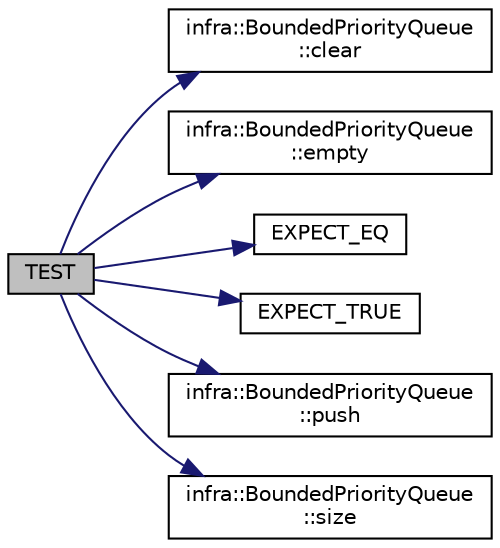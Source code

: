 digraph "TEST"
{
 // INTERACTIVE_SVG=YES
  edge [fontname="Helvetica",fontsize="10",labelfontname="Helvetica",labelfontsize="10"];
  node [fontname="Helvetica",fontsize="10",shape=record];
  rankdir="LR";
  Node93 [label="TEST",height=0.2,width=0.4,color="black", fillcolor="grey75", style="filled", fontcolor="black"];
  Node93 -> Node94 [color="midnightblue",fontsize="10",style="solid",fontname="Helvetica"];
  Node94 [label="infra::BoundedPriorityQueue\l::clear",height=0.2,width=0.4,color="black", fillcolor="white", style="filled",URL="$df/d12/classinfra_1_1_bounded_priority_queue.html#a5120504ed7e68c3c1f717251a27870ea"];
  Node93 -> Node95 [color="midnightblue",fontsize="10",style="solid",fontname="Helvetica"];
  Node95 [label="infra::BoundedPriorityQueue\l::empty",height=0.2,width=0.4,color="black", fillcolor="white", style="filled",URL="$df/d12/classinfra_1_1_bounded_priority_queue.html#a03a817e4958722fc5dba5c6416e65ba9"];
  Node93 -> Node96 [color="midnightblue",fontsize="10",style="solid",fontname="Helvetica"];
  Node96 [label="EXPECT_EQ",height=0.2,width=0.4,color="black", fillcolor="white", style="filled",URL="$d6/def/_test_json_8cpp.html#a82745227e2f0a8edbb4ae630d88a8e86"];
  Node93 -> Node97 [color="midnightblue",fontsize="10",style="solid",fontname="Helvetica"];
  Node97 [label="EXPECT_TRUE",height=0.2,width=0.4,color="black", fillcolor="white", style="filled",URL="$d6/def/_test_json_8cpp.html#a84dbe6e62bbec23a120a258315c7b6dc"];
  Node93 -> Node98 [color="midnightblue",fontsize="10",style="solid",fontname="Helvetica"];
  Node98 [label="infra::BoundedPriorityQueue\l::push",height=0.2,width=0.4,color="black", fillcolor="white", style="filled",URL="$df/d12/classinfra_1_1_bounded_priority_queue.html#a6eca25fddae93faf82614673aa78b0c2"];
  Node93 -> Node99 [color="midnightblue",fontsize="10",style="solid",fontname="Helvetica"];
  Node99 [label="infra::BoundedPriorityQueue\l::size",height=0.2,width=0.4,color="black", fillcolor="white", style="filled",URL="$df/d12/classinfra_1_1_bounded_priority_queue.html#ab0cf16f57767160d785b67924cc8870d"];
}
